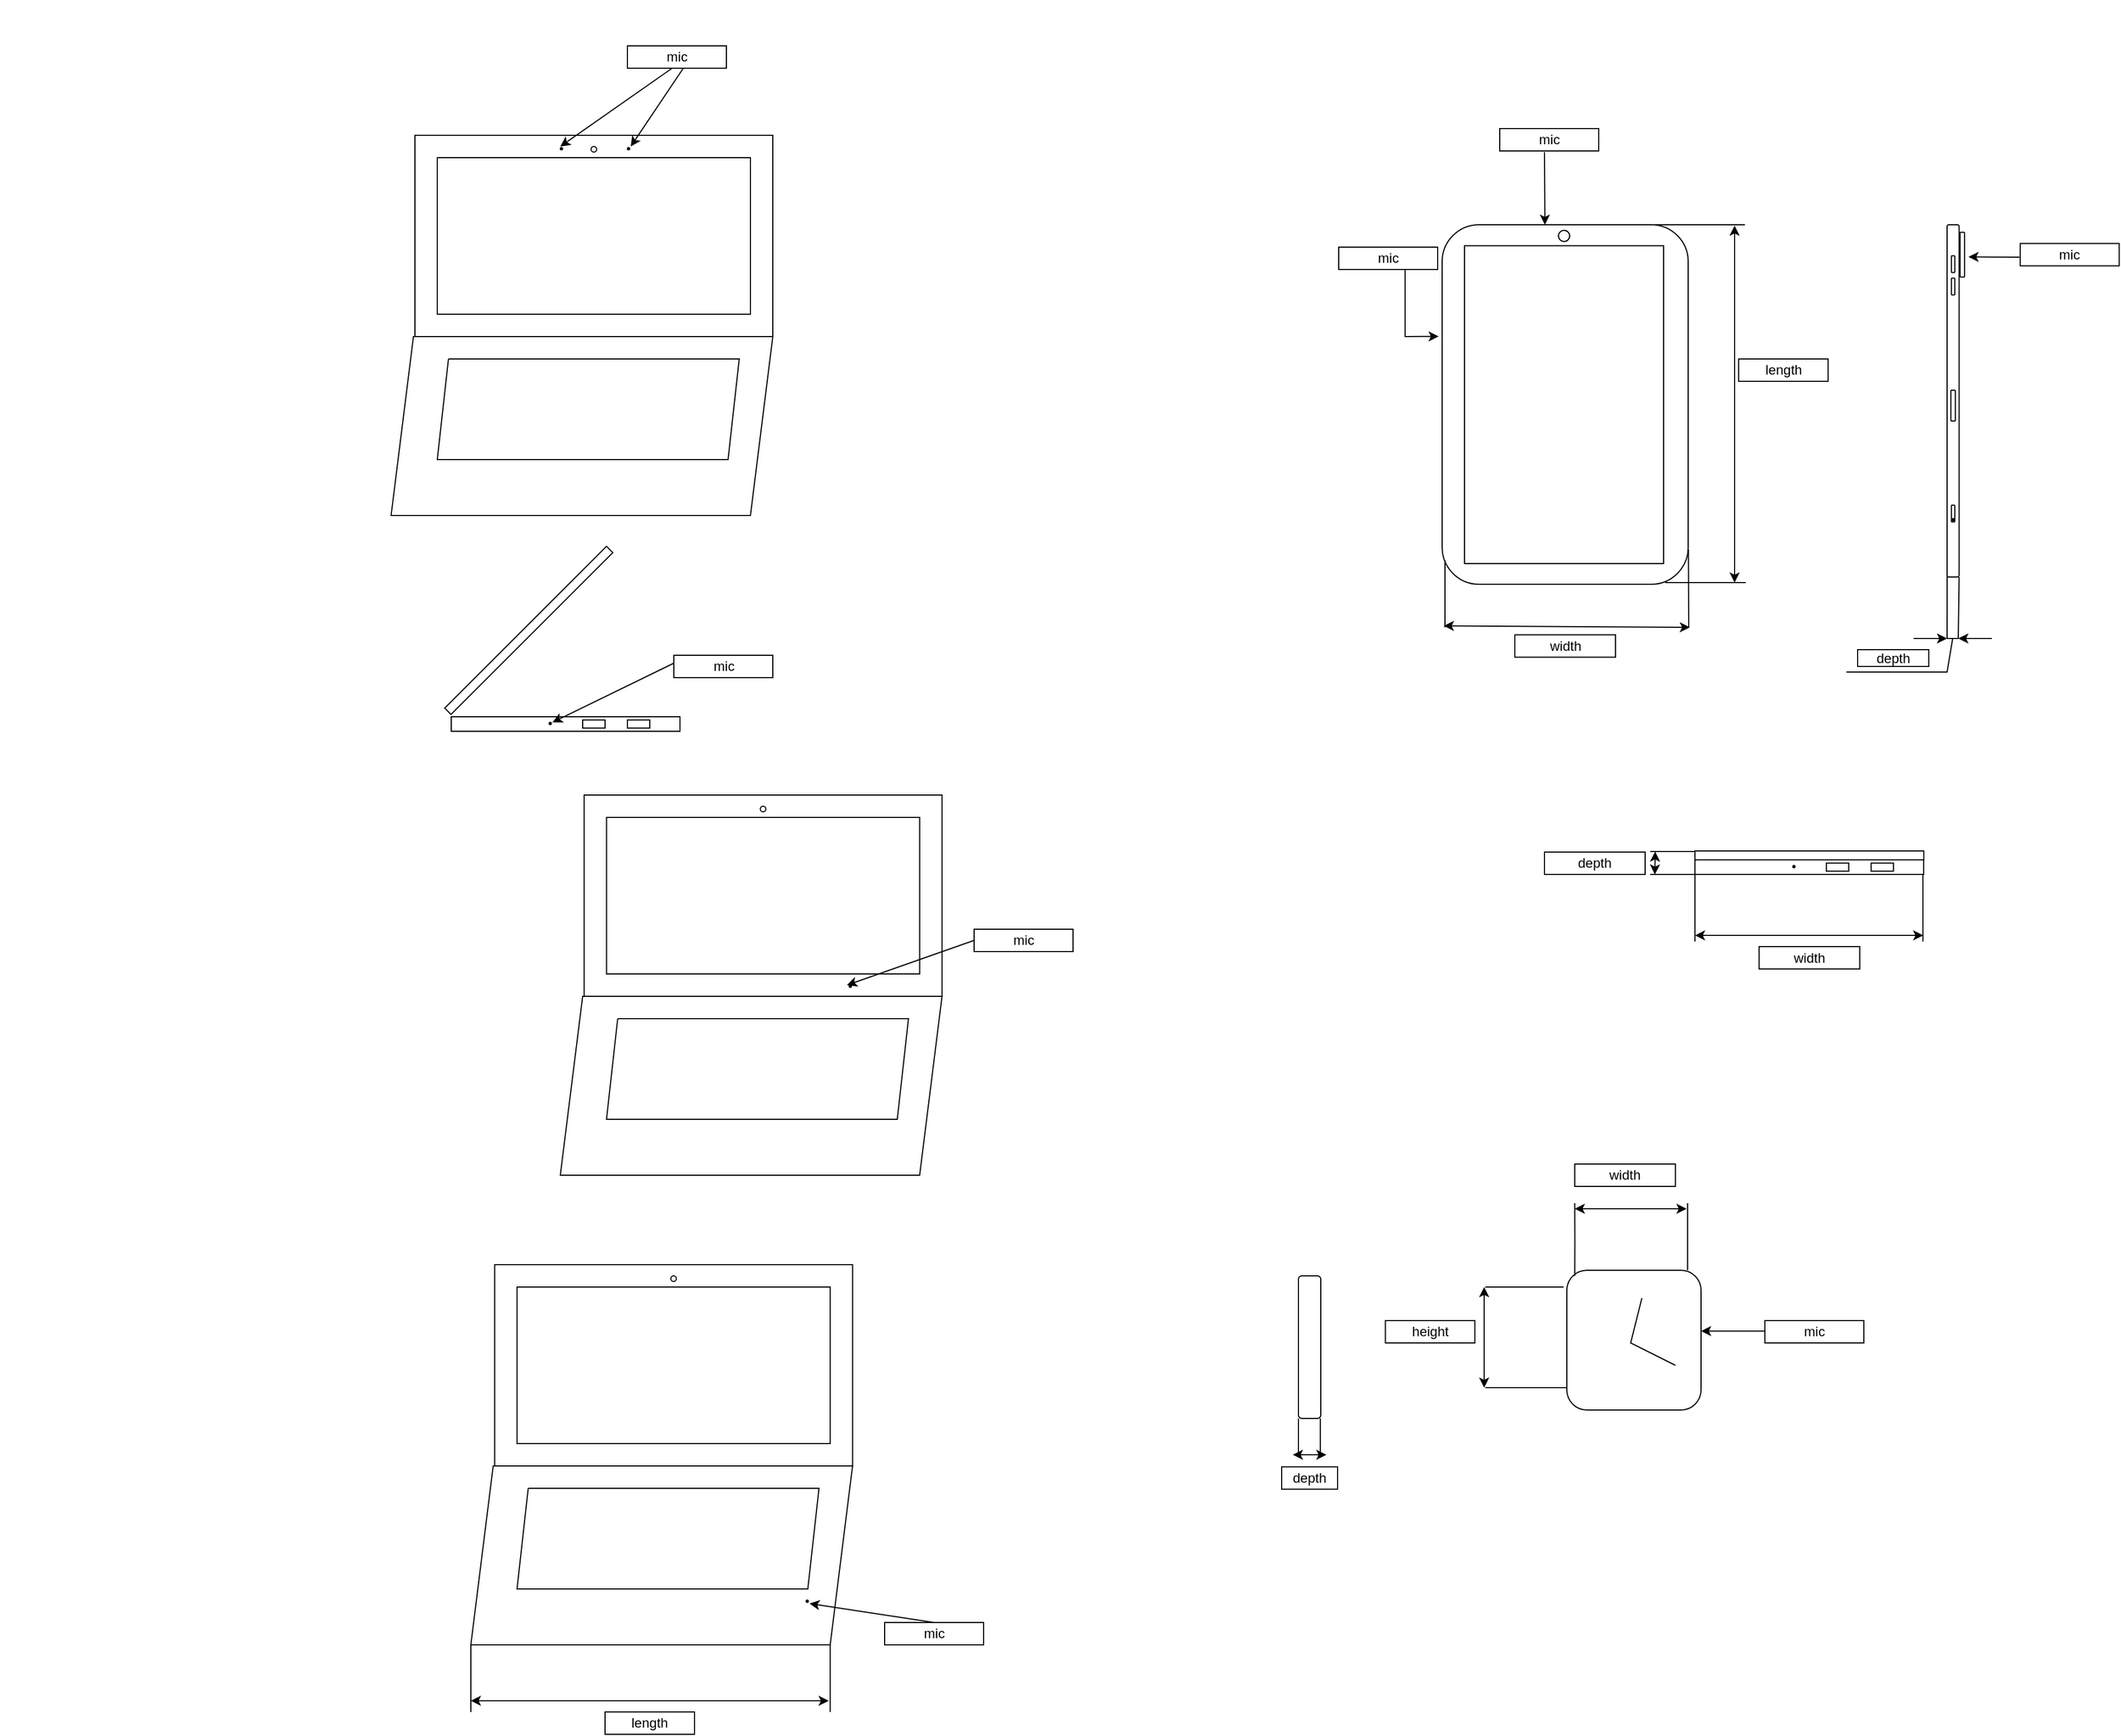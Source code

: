 <mxfile version="22.0.4" type="github">
  <diagram name="第 1 页" id="vi5O4z4F0Ay6VvC3fiWP">
    <mxGraphModel dx="1434" dy="750" grid="1" gridSize="10" guides="1" tooltips="1" connect="1" arrows="1" fold="1" page="1" pageScale="1" pageWidth="827" pageHeight="1169" math="0" shadow="0">
      <root>
        <mxCell id="0" />
        <mxCell id="1" parent="0" />
        <mxCell id="HQJH7odR56O9DyhHU2Db-8" value="" style="rounded=0;whiteSpace=wrap;html=1;strokeWidth=1;" parent="1" vertex="1">
          <mxGeometry x="370" y="120" width="320" height="180" as="geometry" />
        </mxCell>
        <mxCell id="HQJH7odR56O9DyhHU2Db-9" value="" style="rounded=0;whiteSpace=wrap;html=1;strokeWidth=1;" parent="1" vertex="1">
          <mxGeometry x="390" y="140" width="280" height="140" as="geometry" />
        </mxCell>
        <mxCell id="HQJH7odR56O9DyhHU2Db-14" value="" style="ellipse;whiteSpace=wrap;html=1;aspect=fixed;" parent="1" vertex="1">
          <mxGeometry x="527.5" y="130" width="5" height="5" as="geometry" />
        </mxCell>
        <mxCell id="HQJH7odR56O9DyhHU2Db-18" value="" style="shape=parallelogram;perimeter=parallelogramPerimeter;whiteSpace=wrap;html=1;fixedSize=1;rotation=0;" parent="1" vertex="1">
          <mxGeometry x="348.69" y="300" width="341.31" height="160" as="geometry" />
        </mxCell>
        <mxCell id="HQJH7odR56O9DyhHU2Db-23" value="" style="endArrow=none;html=1;rounded=0;" parent="1" edge="1">
          <mxGeometry width="50" height="50" relative="1" as="geometry">
            <mxPoint x="400" y="320" as="sourcePoint" />
            <mxPoint x="400" y="320" as="targetPoint" />
            <Array as="points">
              <mxPoint x="390" y="410" />
              <mxPoint x="650" y="410" />
              <mxPoint x="660" y="320" />
            </Array>
          </mxGeometry>
        </mxCell>
        <mxCell id="HQJH7odR56O9DyhHU2Db-27" value="" style="endArrow=classic;html=1;rounded=0;" parent="1" edge="1">
          <mxGeometry width="50" height="50" relative="1" as="geometry">
            <mxPoint x="610" y="60" as="sourcePoint" />
            <mxPoint x="563" y="130" as="targetPoint" />
            <Array as="points" />
          </mxGeometry>
        </mxCell>
        <mxCell id="HQJH7odR56O9DyhHU2Db-28" value="" style="ellipse;whiteSpace=wrap;html=1;aspect=fixed;" parent="1" vertex="1">
          <mxGeometry height="10" as="geometry" />
        </mxCell>
        <mxCell id="HQJH7odR56O9DyhHU2Db-32" value="" style="ellipse;whiteSpace=wrap;html=1;aspect=fixed;fillColor=#000000;" parent="1" vertex="1">
          <mxGeometry x="560" y="131" width="2" height="2" as="geometry" />
        </mxCell>
        <mxCell id="HQJH7odR56O9DyhHU2Db-33" value="" style="ellipse;whiteSpace=wrap;html=1;aspect=fixed;fillColor=#000000;" parent="1" vertex="1">
          <mxGeometry x="500" y="131" width="2" height="2" as="geometry" />
        </mxCell>
        <mxCell id="HQJH7odR56O9DyhHU2Db-36" value="" style="endArrow=classic;html=1;rounded=0;" parent="1" edge="1">
          <mxGeometry width="50" height="50" relative="1" as="geometry">
            <mxPoint x="600" y="60" as="sourcePoint" />
            <mxPoint x="500" y="130" as="targetPoint" />
            <Array as="points" />
          </mxGeometry>
        </mxCell>
        <mxCell id="HQJH7odR56O9DyhHU2Db-37" value="mic" style="rounded=0;whiteSpace=wrap;html=1;" parent="1" vertex="1">
          <mxGeometry x="560" y="40" width="88.5" height="20" as="geometry" />
        </mxCell>
        <mxCell id="HQJH7odR56O9DyhHU2Db-58" value="" style="rounded=0;whiteSpace=wrap;html=1;strokeWidth=1;" parent="1" vertex="1">
          <mxGeometry x="441.31" y="1130" width="320" height="180" as="geometry" />
        </mxCell>
        <mxCell id="HQJH7odR56O9DyhHU2Db-59" value="" style="rounded=0;whiteSpace=wrap;html=1;strokeWidth=1;" parent="1" vertex="1">
          <mxGeometry x="461.31" y="1150" width="280" height="140" as="geometry" />
        </mxCell>
        <mxCell id="HQJH7odR56O9DyhHU2Db-60" value="" style="ellipse;whiteSpace=wrap;html=1;aspect=fixed;" parent="1" vertex="1">
          <mxGeometry x="598.81" y="1140" width="5" height="5" as="geometry" />
        </mxCell>
        <mxCell id="HQJH7odR56O9DyhHU2Db-61" value="" style="shape=parallelogram;perimeter=parallelogramPerimeter;whiteSpace=wrap;html=1;fixedSize=1;rotation=0;" parent="1" vertex="1">
          <mxGeometry x="420" y="1310" width="341.31" height="160" as="geometry" />
        </mxCell>
        <mxCell id="HQJH7odR56O9DyhHU2Db-62" value="" style="endArrow=none;html=1;rounded=0;" parent="1" edge="1">
          <mxGeometry width="50" height="50" relative="1" as="geometry">
            <mxPoint x="471.31" y="1330" as="sourcePoint" />
            <mxPoint x="471.31" y="1330" as="targetPoint" />
            <Array as="points">
              <mxPoint x="461.31" y="1420" />
              <mxPoint x="721.31" y="1420" />
              <mxPoint x="731.31" y="1330" />
            </Array>
          </mxGeometry>
        </mxCell>
        <mxCell id="HQJH7odR56O9DyhHU2Db-66" value="" style="endArrow=classic;html=1;rounded=0;exitX=0.5;exitY=0;exitDx=0;exitDy=0;" parent="1" source="HQJH7odR56O9DyhHU2Db-67" edge="1">
          <mxGeometry width="50" height="50" relative="1" as="geometry">
            <mxPoint x="780" y="1480" as="sourcePoint" />
            <mxPoint x="722.81" y="1433" as="targetPoint" />
            <Array as="points" />
          </mxGeometry>
        </mxCell>
        <mxCell id="HQJH7odR56O9DyhHU2Db-67" value="mic" style="rounded=0;whiteSpace=wrap;html=1;" parent="1" vertex="1">
          <mxGeometry x="790" y="1450" width="88.5" height="20" as="geometry" />
        </mxCell>
        <mxCell id="HQJH7odR56O9DyhHU2Db-68" value="" style="ellipse;whiteSpace=wrap;html=1;aspect=fixed;fillColor=#000000;" parent="1" vertex="1">
          <mxGeometry x="719.81" y="1430" width="2" height="2" as="geometry" />
        </mxCell>
        <mxCell id="HQJH7odR56O9DyhHU2Db-77" value="" style="rounded=0;whiteSpace=wrap;html=1;strokeWidth=1;" parent="1" vertex="1">
          <mxGeometry x="521.31" y="710" width="320" height="180" as="geometry" />
        </mxCell>
        <mxCell id="HQJH7odR56O9DyhHU2Db-78" value="" style="rounded=0;whiteSpace=wrap;html=1;strokeWidth=1;" parent="1" vertex="1">
          <mxGeometry x="541.31" y="730" width="280" height="140" as="geometry" />
        </mxCell>
        <mxCell id="HQJH7odR56O9DyhHU2Db-79" value="" style="ellipse;whiteSpace=wrap;html=1;aspect=fixed;" parent="1" vertex="1">
          <mxGeometry x="678.81" y="720" width="5" height="5" as="geometry" />
        </mxCell>
        <mxCell id="HQJH7odR56O9DyhHU2Db-80" value="" style="shape=parallelogram;perimeter=parallelogramPerimeter;whiteSpace=wrap;html=1;fixedSize=1;rotation=0;" parent="1" vertex="1">
          <mxGeometry x="500" y="890" width="341.31" height="160" as="geometry" />
        </mxCell>
        <mxCell id="HQJH7odR56O9DyhHU2Db-81" value="" style="endArrow=none;html=1;rounded=0;" parent="1" edge="1">
          <mxGeometry width="50" height="50" relative="1" as="geometry">
            <mxPoint x="551.31" y="910" as="sourcePoint" />
            <mxPoint x="551.31" y="910" as="targetPoint" />
            <Array as="points">
              <mxPoint x="541.31" y="1000" />
              <mxPoint x="801.31" y="1000" />
              <mxPoint x="811.31" y="910" />
            </Array>
          </mxGeometry>
        </mxCell>
        <mxCell id="HQJH7odR56O9DyhHU2Db-82" value="" style="endArrow=classic;html=1;rounded=0;" parent="1" edge="1">
          <mxGeometry width="50" height="50" relative="1" as="geometry">
            <mxPoint x="870" y="840" as="sourcePoint" />
            <mxPoint x="756.31" y="880" as="targetPoint" />
            <Array as="points" />
          </mxGeometry>
        </mxCell>
        <mxCell id="HQJH7odR56O9DyhHU2Db-83" value="mic" style="rounded=0;whiteSpace=wrap;html=1;" parent="1" vertex="1">
          <mxGeometry x="870" y="830" width="88.5" height="20" as="geometry" />
        </mxCell>
        <mxCell id="HQJH7odR56O9DyhHU2Db-84" value="" style="ellipse;whiteSpace=wrap;html=1;aspect=fixed;fillColor=#000000;" parent="1" vertex="1">
          <mxGeometry x="758.31" y="880" width="2" height="2" as="geometry" />
        </mxCell>
        <mxCell id="HQJH7odR56O9DyhHU2Db-90" value="" style="rounded=0;whiteSpace=wrap;html=1;rotation=-45;" parent="1" vertex="1">
          <mxGeometry x="369.48" y="558.75" width="204.62" height="7.98" as="geometry" />
        </mxCell>
        <mxCell id="HQJH7odR56O9DyhHU2Db-91" value="" style="rounded=0;whiteSpace=wrap;html=1;" parent="1" vertex="1">
          <mxGeometry x="402.5" y="640" width="204.5" height="13" as="geometry" />
        </mxCell>
        <mxCell id="HQJH7odR56O9DyhHU2Db-92" value="" style="ellipse;whiteSpace=wrap;html=1;aspect=fixed;gradientColor=none;fillColor=#000000;" parent="1" vertex="1">
          <mxGeometry x="490" y="645" width="2" height="2" as="geometry" />
        </mxCell>
        <mxCell id="HQJH7odR56O9DyhHU2Db-93" value="" style="rounded=0;whiteSpace=wrap;html=1;" parent="1" vertex="1">
          <mxGeometry x="520" y="642.87" width="20" height="7.26" as="geometry" />
        </mxCell>
        <mxCell id="HQJH7odR56O9DyhHU2Db-98" value="" style="rounded=0;whiteSpace=wrap;html=1;" parent="1" vertex="1">
          <mxGeometry x="560" y="642.87" width="20" height="7.26" as="geometry" />
        </mxCell>
        <mxCell id="HQJH7odR56O9DyhHU2Db-100" value="" style="endArrow=classic;html=1;rounded=0;" parent="1" edge="1">
          <mxGeometry width="50" height="50" relative="1" as="geometry">
            <mxPoint x="601.69" y="592" as="sourcePoint" />
            <mxPoint x="493.0" y="645" as="targetPoint" />
            <Array as="points" />
          </mxGeometry>
        </mxCell>
        <mxCell id="HQJH7odR56O9DyhHU2Db-101" value="mic" style="rounded=0;whiteSpace=wrap;html=1;" parent="1" vertex="1">
          <mxGeometry x="601.5" y="585" width="88.5" height="20" as="geometry" />
        </mxCell>
        <mxCell id="HQJH7odR56O9DyhHU2Db-107" value="" style="endArrow=classic;html=1;rounded=0;entryX=-0.005;entryY=0.343;entryDx=0;entryDy=0;entryPerimeter=0;" parent="1" edge="1">
          <mxGeometry width="50" height="50" relative="1" as="geometry">
            <mxPoint x="1255.38" y="240" as="sourcePoint" />
            <mxPoint x="1285.412" y="299.842" as="targetPoint" />
            <Array as="points">
              <mxPoint x="1255.38" y="300" />
            </Array>
          </mxGeometry>
        </mxCell>
        <mxCell id="HQJH7odR56O9DyhHU2Db-110" value="mic" style="rounded=0;whiteSpace=wrap;html=1;" parent="1" vertex="1">
          <mxGeometry x="1340" y="114" width="88.5" height="20" as="geometry" />
        </mxCell>
        <mxCell id="HQJH7odR56O9DyhHU2Db-114" value="mic" style="rounded=0;whiteSpace=wrap;html=1;" parent="1" vertex="1">
          <mxGeometry x="1196" y="220" width="88.5" height="20" as="geometry" />
        </mxCell>
        <mxCell id="HQJH7odR56O9DyhHU2Db-133" value="height" style="rounded=0;whiteSpace=wrap;html=1;" parent="1" vertex="1">
          <mxGeometry x="1237.75" y="1180" width="80" height="20" as="geometry" />
        </mxCell>
        <mxCell id="HQJH7odR56O9DyhHU2Db-134" value="" style="rounded=1;whiteSpace=wrap;html=1;" parent="1" vertex="1">
          <mxGeometry x="1160" y="1140" width="20" height="127.5" as="geometry" />
        </mxCell>
        <mxCell id="HQJH7odR56O9DyhHU2Db-136" value="" style="endArrow=none;html=1;rounded=0;" parent="1" edge="1">
          <mxGeometry width="50" height="50" relative="1" as="geometry">
            <mxPoint x="1160" y="1300" as="sourcePoint" />
            <mxPoint x="1160" y="1267.5" as="targetPoint" />
          </mxGeometry>
        </mxCell>
        <mxCell id="HQJH7odR56O9DyhHU2Db-138" value="" style="endArrow=none;html=1;rounded=0;" parent="1" edge="1">
          <mxGeometry width="50" height="50" relative="1" as="geometry">
            <mxPoint x="1179.6" y="1300" as="sourcePoint" />
            <mxPoint x="1179.6" y="1267.5" as="targetPoint" />
          </mxGeometry>
        </mxCell>
        <mxCell id="HQJH7odR56O9DyhHU2Db-139" value="" style="endArrow=classic;startArrow=classic;html=1;rounded=0;" parent="1" edge="1">
          <mxGeometry width="50" height="50" relative="1" as="geometry">
            <mxPoint x="1155" y="1300" as="sourcePoint" />
            <mxPoint x="1185" y="1300" as="targetPoint" />
          </mxGeometry>
        </mxCell>
        <mxCell id="HQJH7odR56O9DyhHU2Db-140" value="depth" style="rounded=0;whiteSpace=wrap;html=1;" parent="1" vertex="1">
          <mxGeometry x="1145" y="1310.79" width="50" height="20" as="geometry" />
        </mxCell>
        <mxCell id="lpM_6XrUlt4nOv4jrjnX-1" value="" style="rounded=1;whiteSpace=wrap;html=1;rotation=90;" parent="1" vertex="1">
          <mxGeometry x="1237.75" y="250.75" width="321.5" height="220" as="geometry" />
        </mxCell>
        <mxCell id="lpM_6XrUlt4nOv4jrjnX-2" value="" style="rounded=0;whiteSpace=wrap;html=1;rotation=90;" parent="1" vertex="1">
          <mxGeometry x="1255.38" y="271.88" width="284.25" height="178" as="geometry" />
        </mxCell>
        <mxCell id="lpM_6XrUlt4nOv4jrjnX-3" value="" style="ellipse;whiteSpace=wrap;html=1;aspect=fixed;" parent="1" vertex="1">
          <mxGeometry x="1392.51" y="205" width="10" height="10" as="geometry" />
        </mxCell>
        <mxCell id="lpM_6XrUlt4nOv4jrjnX-4" value="" style="endArrow=classic;html=1;rounded=0;" parent="1" edge="1">
          <mxGeometry width="50" height="50" relative="1" as="geometry">
            <mxPoint x="1380" y="135" as="sourcePoint" />
            <mxPoint x="1380.38" y="200" as="targetPoint" />
          </mxGeometry>
        </mxCell>
        <mxCell id="lpM_6XrUlt4nOv4jrjnX-41" value="" style="endArrow=none;html=1;rounded=0;" parent="1" edge="1">
          <mxGeometry width="50" height="50" relative="1" as="geometry">
            <mxPoint x="420" y="1530" as="sourcePoint" />
            <mxPoint x="420" y="1470" as="targetPoint" />
          </mxGeometry>
        </mxCell>
        <mxCell id="lpM_6XrUlt4nOv4jrjnX-44" value="" style="endArrow=none;html=1;rounded=0;" parent="1" edge="1">
          <mxGeometry width="50" height="50" relative="1" as="geometry">
            <mxPoint x="741.31" y="1530" as="sourcePoint" />
            <mxPoint x="741.31" y="1470" as="targetPoint" />
          </mxGeometry>
        </mxCell>
        <mxCell id="lpM_6XrUlt4nOv4jrjnX-45" value="" style="endArrow=classic;startArrow=classic;html=1;rounded=0;" parent="1" edge="1">
          <mxGeometry width="50" height="50" relative="1" as="geometry">
            <mxPoint x="420" y="1520" as="sourcePoint" />
            <mxPoint x="740" y="1520" as="targetPoint" />
          </mxGeometry>
        </mxCell>
        <mxCell id="lpM_6XrUlt4nOv4jrjnX-46" value="length" style="rounded=0;whiteSpace=wrap;html=1;" parent="1" vertex="1">
          <mxGeometry x="540" y="1530" width="80" height="20" as="geometry" />
        </mxCell>
        <mxCell id="lpM_6XrUlt4nOv4jrjnX-49" value="" style="endArrow=none;html=1;rounded=0;entryX=0.903;entryY=-0.001;entryDx=0;entryDy=0;entryPerimeter=0;" parent="1" target="lpM_6XrUlt4nOv4jrjnX-1" edge="1">
          <mxGeometry width="50" height="50" relative="1" as="geometry">
            <mxPoint x="1509" y="560" as="sourcePoint" />
            <mxPoint x="1510" y="490" as="targetPoint" />
          </mxGeometry>
        </mxCell>
        <mxCell id="lpM_6XrUlt4nOv4jrjnX-51" value="" style="endArrow=none;html=1;rounded=0;" parent="1" edge="1">
          <mxGeometry width="50" height="50" relative="1" as="geometry">
            <mxPoint x="1291" y="560" as="sourcePoint" />
            <mxPoint x="1291" y="500" as="targetPoint" />
          </mxGeometry>
        </mxCell>
        <mxCell id="lpM_6XrUlt4nOv4jrjnX-52" value="" style="endArrow=classic;startArrow=classic;html=1;rounded=0;" parent="1" edge="1">
          <mxGeometry width="50" height="50" relative="1" as="geometry">
            <mxPoint x="1290" y="558.75" as="sourcePoint" />
            <mxPoint x="1510" y="560" as="targetPoint" />
          </mxGeometry>
        </mxCell>
        <mxCell id="lpM_6XrUlt4nOv4jrjnX-54" value="width" style="rounded=0;whiteSpace=wrap;html=1;" parent="1" vertex="1">
          <mxGeometry x="1353.5" y="566.73" width="90" height="20" as="geometry" />
        </mxCell>
        <mxCell id="lpM_6XrUlt4nOv4jrjnX-73" value="" style="endArrow=none;html=1;rounded=0;" parent="1" edge="1">
          <mxGeometry width="50" height="50" relative="1" as="geometry">
            <mxPoint x="1478.88" y="200" as="sourcePoint" />
            <mxPoint x="1559.25" y="200" as="targetPoint" />
          </mxGeometry>
        </mxCell>
        <mxCell id="lpM_6XrUlt4nOv4jrjnX-74" value="" style="endArrow=none;html=1;rounded=0;" parent="1" edge="1">
          <mxGeometry width="50" height="50" relative="1" as="geometry">
            <mxPoint x="1487.87" y="520" as="sourcePoint" />
            <mxPoint x="1560" y="520" as="targetPoint" />
          </mxGeometry>
        </mxCell>
        <mxCell id="lpM_6XrUlt4nOv4jrjnX-75" value="" style="endArrow=classic;startArrow=classic;html=1;rounded=0;" parent="1" edge="1">
          <mxGeometry width="50" height="50" relative="1" as="geometry">
            <mxPoint x="1550" y="520" as="sourcePoint" />
            <mxPoint x="1550" y="200.75" as="targetPoint" />
          </mxGeometry>
        </mxCell>
        <mxCell id="lpM_6XrUlt4nOv4jrjnX-77" value="length" style="rounded=0;whiteSpace=wrap;html=1;" parent="1" vertex="1">
          <mxGeometry x="1553.62" y="320" width="80" height="20" as="geometry" />
        </mxCell>
        <mxCell id="lpM_6XrUlt4nOv4jrjnX-87" value="mic" style="rounded=0;whiteSpace=wrap;html=1;" parent="1" vertex="1">
          <mxGeometry x="1805.375" y="216.745" width="88.5" height="20" as="geometry" />
        </mxCell>
        <mxCell id="lpM_6XrUlt4nOv4jrjnX-88" value="" style="endArrow=classic;html=1;rounded=0;exitX=-0.007;exitY=0.612;exitDx=0;exitDy=0;exitPerimeter=0;" parent="1" source="lpM_6XrUlt4nOv4jrjnX-87" edge="1">
          <mxGeometry width="50" height="50" relative="1" as="geometry">
            <mxPoint x="1809.125" y="228.745" as="sourcePoint" />
            <mxPoint x="1759.125" y="228.745" as="targetPoint" />
          </mxGeometry>
        </mxCell>
        <mxCell id="lpM_6XrUlt4nOv4jrjnX-89" value="" style="rounded=1;whiteSpace=wrap;html=1;rotation=90;" parent="1" vertex="1">
          <mxGeometry x="1587.875" y="352.125" width="315" height="10.75" as="geometry" />
        </mxCell>
        <mxCell id="lpM_6XrUlt4nOv4jrjnX-90" value="" style="rounded=1;whiteSpace=wrap;html=1;rotation=90;" parent="1" vertex="1">
          <mxGeometry x="1733.625" y="224.745" width="40" height="4" as="geometry" />
        </mxCell>
        <mxCell id="lpM_6XrUlt4nOv4jrjnX-91" value="" style="rounded=1;whiteSpace=wrap;html=1;rotation=90;" parent="1" vertex="1">
          <mxGeometry x="1737.875" y="233.745" width="15" height="3" as="geometry" />
        </mxCell>
        <mxCell id="lpM_6XrUlt4nOv4jrjnX-92" value="" style="rounded=1;whiteSpace=wrap;html=1;rotation=90;" parent="1" vertex="1">
          <mxGeometry x="1737.875" y="253.745" width="15" height="3" as="geometry" />
        </mxCell>
        <mxCell id="lpM_6XrUlt4nOv4jrjnX-93" value="" style="rounded=1;whiteSpace=wrap;html=1;rotation=90;" parent="1" vertex="1">
          <mxGeometry x="1731.625" y="359.745" width="27.5" height="4" as="geometry" />
        </mxCell>
        <mxCell id="lpM_6XrUlt4nOv4jrjnX-94" value="" style="rounded=1;whiteSpace=wrap;html=1;rotation=90;" parent="1" vertex="1">
          <mxGeometry x="1737.875" y="456.745" width="15" height="3" as="geometry" />
        </mxCell>
        <mxCell id="lpM_6XrUlt4nOv4jrjnX-95" value="" style="ellipse;whiteSpace=wrap;html=1;aspect=fixed;fillColor=#000000;" parent="1" vertex="1">
          <mxGeometry x="1744.375" y="462.745" width="2" height="2" as="geometry" />
        </mxCell>
        <mxCell id="lpM_6XrUlt4nOv4jrjnX-104" value="" style="endArrow=none;html=1;rounded=0;entryX=0.998;entryY=0.996;entryDx=0;entryDy=0;entryPerimeter=0;" parent="1" target="lpM_6XrUlt4nOv4jrjnX-89" edge="1">
          <mxGeometry width="50" height="50" relative="1" as="geometry">
            <mxPoint x="1740" y="570" as="sourcePoint" />
            <mxPoint x="1737.87" y="516.73" as="targetPoint" />
          </mxGeometry>
        </mxCell>
        <mxCell id="lpM_6XrUlt4nOv4jrjnX-105" value="" style="endArrow=none;html=1;rounded=0;entryX=1;entryY=0;entryDx=0;entryDy=0;" parent="1" target="lpM_6XrUlt4nOv4jrjnX-89" edge="1">
          <mxGeometry width="50" height="50" relative="1" as="geometry">
            <mxPoint x="1750" y="570" as="sourcePoint" />
            <mxPoint x="1760" y="510.73" as="targetPoint" />
          </mxGeometry>
        </mxCell>
        <mxCell id="lpM_6XrUlt4nOv4jrjnX-106" value="" style="endArrow=classic;html=1;rounded=0;" parent="1" edge="1">
          <mxGeometry width="50" height="50" relative="1" as="geometry">
            <mxPoint x="1710" y="570" as="sourcePoint" />
            <mxPoint x="1740" y="570" as="targetPoint" />
          </mxGeometry>
        </mxCell>
        <mxCell id="lpM_6XrUlt4nOv4jrjnX-107" value="" style="endArrow=classic;html=1;rounded=0;" parent="1" edge="1">
          <mxGeometry width="50" height="50" relative="1" as="geometry">
            <mxPoint x="1780" y="570" as="sourcePoint" />
            <mxPoint x="1750" y="570" as="targetPoint" />
          </mxGeometry>
        </mxCell>
        <mxCell id="lpM_6XrUlt4nOv4jrjnX-108" value="" style="endArrow=none;html=1;rounded=0;" parent="1" edge="1">
          <mxGeometry width="50" height="50" relative="1" as="geometry">
            <mxPoint x="1740" y="570" as="sourcePoint" />
            <mxPoint x="1750" y="570" as="targetPoint" />
          </mxGeometry>
        </mxCell>
        <mxCell id="lpM_6XrUlt4nOv4jrjnX-109" value="" style="endArrow=none;html=1;rounded=0;" parent="1" edge="1">
          <mxGeometry width="50" height="50" relative="1" as="geometry">
            <mxPoint x="1650" y="600" as="sourcePoint" />
            <mxPoint x="1745" y="570" as="targetPoint" />
            <Array as="points">
              <mxPoint x="1740" y="600" />
            </Array>
          </mxGeometry>
        </mxCell>
        <mxCell id="lpM_6XrUlt4nOv4jrjnX-111" value="depth" style="rounded=0;whiteSpace=wrap;html=1;" parent="1" vertex="1">
          <mxGeometry x="1660" y="580" width="63.62" height="15" as="geometry" />
        </mxCell>
        <mxCell id="lpM_6XrUlt4nOv4jrjnX-113" value="" style="rounded=0;whiteSpace=wrap;html=1;rotation=0;" parent="1" vertex="1">
          <mxGeometry x="1514.565" y="760" width="204.62" height="7.98" as="geometry" />
        </mxCell>
        <mxCell id="lpM_6XrUlt4nOv4jrjnX-114" value="" style="rounded=0;whiteSpace=wrap;html=1;" parent="1" vertex="1">
          <mxGeometry x="1514.565" y="767.98" width="204.5" height="13" as="geometry" />
        </mxCell>
        <mxCell id="lpM_6XrUlt4nOv4jrjnX-115" value="" style="ellipse;whiteSpace=wrap;html=1;aspect=fixed;gradientColor=none;fillColor=#000000;" parent="1" vertex="1">
          <mxGeometry x="1602.065" y="772.98" width="2" height="2" as="geometry" />
        </mxCell>
        <mxCell id="lpM_6XrUlt4nOv4jrjnX-116" value="" style="rounded=0;whiteSpace=wrap;html=1;" parent="1" vertex="1">
          <mxGeometry x="1632.065" y="770.85" width="20" height="7.26" as="geometry" />
        </mxCell>
        <mxCell id="lpM_6XrUlt4nOv4jrjnX-117" value="" style="rounded=0;whiteSpace=wrap;html=1;" parent="1" vertex="1">
          <mxGeometry x="1672.065" y="770.85" width="20" height="7.26" as="geometry" />
        </mxCell>
        <mxCell id="lpM_6XrUlt4nOv4jrjnX-118" value="" style="endArrow=none;html=1;rounded=0;" parent="1" edge="1">
          <mxGeometry width="50" height="50" relative="1" as="geometry">
            <mxPoint x="1514.57" y="780.985" as="sourcePoint" />
            <mxPoint x="1514.57" y="840.985" as="targetPoint" />
          </mxGeometry>
        </mxCell>
        <mxCell id="lpM_6XrUlt4nOv4jrjnX-119" value="" style="endArrow=none;html=1;rounded=0;" parent="1" edge="1">
          <mxGeometry width="50" height="50" relative="1" as="geometry">
            <mxPoint x="1718.38" y="780.985" as="sourcePoint" />
            <mxPoint x="1718.38" y="840.985" as="targetPoint" />
          </mxGeometry>
        </mxCell>
        <mxCell id="lpM_6XrUlt4nOv4jrjnX-120" value="" style="endArrow=classic;startArrow=classic;html=1;rounded=0;" parent="1" edge="1">
          <mxGeometry width="50" height="50" relative="1" as="geometry">
            <mxPoint x="1514.57" y="835.555" as="sourcePoint" />
            <mxPoint x="1718.69" y="835.555" as="targetPoint" />
          </mxGeometry>
        </mxCell>
        <mxCell id="lpM_6XrUlt4nOv4jrjnX-121" value="width" style="rounded=0;whiteSpace=wrap;html=1;" parent="1" vertex="1">
          <mxGeometry x="1571.88" y="845.555" width="90" height="20" as="geometry" />
        </mxCell>
        <mxCell id="lpM_6XrUlt4nOv4jrjnX-122" value="" style="endArrow=none;html=1;rounded=0;" parent="1" edge="1">
          <mxGeometry width="50" height="50" relative="1" as="geometry">
            <mxPoint x="1474.57" y="760.555" as="sourcePoint" />
            <mxPoint x="1514.57" y="760.555" as="targetPoint" />
          </mxGeometry>
        </mxCell>
        <mxCell id="lpM_6XrUlt4nOv4jrjnX-123" value="" style="endArrow=none;html=1;rounded=0;" parent="1" edge="1">
          <mxGeometry width="50" height="50" relative="1" as="geometry">
            <mxPoint x="1474.57" y="780.985" as="sourcePoint" />
            <mxPoint x="1514.57" y="780.985" as="targetPoint" />
          </mxGeometry>
        </mxCell>
        <mxCell id="lpM_6XrUlt4nOv4jrjnX-124" value="" style="endArrow=classic;startArrow=classic;html=1;rounded=0;" parent="1" edge="1">
          <mxGeometry width="50" height="50" relative="1" as="geometry">
            <mxPoint x="1478.69" y="781.105" as="sourcePoint" />
            <mxPoint x="1478.99" y="760.555" as="targetPoint" />
          </mxGeometry>
        </mxCell>
        <mxCell id="lpM_6XrUlt4nOv4jrjnX-125" value="depth" style="rounded=0;whiteSpace=wrap;html=1;rotation=0;" parent="1" vertex="1">
          <mxGeometry x="1380" y="760.985" width="90" height="20" as="geometry" />
        </mxCell>
        <mxCell id="lpM_6XrUlt4nOv4jrjnX-126" value="" style="rounded=1;whiteSpace=wrap;html=1;" parent="1" vertex="1">
          <mxGeometry x="1400" y="1135" width="120" height="125" as="geometry" />
        </mxCell>
        <mxCell id="lpM_6XrUlt4nOv4jrjnX-127" value="" style="endArrow=none;html=1;rounded=0;" parent="1" edge="1">
          <mxGeometry width="50" height="50" relative="1" as="geometry">
            <mxPoint x="1497.07" y="1220" as="sourcePoint" />
            <mxPoint x="1467.07" y="1160" as="targetPoint" />
            <Array as="points">
              <mxPoint x="1457.07" y="1200" />
            </Array>
          </mxGeometry>
        </mxCell>
        <mxCell id="lpM_6XrUlt4nOv4jrjnX-128" value="" style="endArrow=classic;html=1;rounded=0;" parent="1" edge="1">
          <mxGeometry width="50" height="50" relative="1" as="geometry">
            <mxPoint x="1580" y="1189.41" as="sourcePoint" />
            <mxPoint x="1520" y="1189.41" as="targetPoint" />
          </mxGeometry>
        </mxCell>
        <mxCell id="lpM_6XrUlt4nOv4jrjnX-129" value="mic" style="rounded=0;whiteSpace=wrap;html=1;" parent="1" vertex="1">
          <mxGeometry x="1577.07" y="1180" width="88.5" height="20" as="geometry" />
        </mxCell>
        <mxCell id="lpM_6XrUlt4nOv4jrjnX-130" value="" style="endArrow=none;html=1;rounded=0;" parent="1" edge="1">
          <mxGeometry width="50" height="50" relative="1" as="geometry">
            <mxPoint x="1507.95" y="1135" as="sourcePoint" />
            <mxPoint x="1507.95" y="1075" as="targetPoint" />
          </mxGeometry>
        </mxCell>
        <mxCell id="lpM_6XrUlt4nOv4jrjnX-131" value="" style="endArrow=none;html=1;rounded=0;exitX=0.059;exitY=0.04;exitDx=0;exitDy=0;exitPerimeter=0;" parent="1" source="lpM_6XrUlt4nOv4jrjnX-126" edge="1">
          <mxGeometry width="50" height="50" relative="1" as="geometry">
            <mxPoint x="1407.07" y="1135" as="sourcePoint" />
            <mxPoint x="1407.07" y="1075" as="targetPoint" />
            <Array as="points">
              <mxPoint x="1407.19" y="1110" />
            </Array>
          </mxGeometry>
        </mxCell>
        <mxCell id="lpM_6XrUlt4nOv4jrjnX-132" value="width" style="rounded=0;whiteSpace=wrap;html=1;" parent="1" vertex="1">
          <mxGeometry x="1407.07" y="1040" width="90" height="20" as="geometry" />
        </mxCell>
        <mxCell id="lpM_6XrUlt4nOv4jrjnX-133" value="" style="endArrow=classic;startArrow=classic;html=1;rounded=0;" parent="1" edge="1">
          <mxGeometry width="50" height="50" relative="1" as="geometry">
            <mxPoint x="1407.07" y="1080" as="sourcePoint" />
            <mxPoint x="1507.07" y="1080" as="targetPoint" />
          </mxGeometry>
        </mxCell>
        <mxCell id="lpM_6XrUlt4nOv4jrjnX-134" value="" style="endArrow=none;html=1;rounded=0;" parent="1" edge="1">
          <mxGeometry width="50" height="50" relative="1" as="geometry">
            <mxPoint x="1327.07" y="1150" as="sourcePoint" />
            <mxPoint x="1397.07" y="1150" as="targetPoint" />
          </mxGeometry>
        </mxCell>
        <mxCell id="lpM_6XrUlt4nOv4jrjnX-135" value="" style="endArrow=none;html=1;rounded=0;" parent="1" edge="1">
          <mxGeometry width="50" height="50" relative="1" as="geometry">
            <mxPoint x="1327.07" y="1240" as="sourcePoint" />
            <mxPoint x="1400" y="1240" as="targetPoint" />
          </mxGeometry>
        </mxCell>
        <mxCell id="lpM_6XrUlt4nOv4jrjnX-136" value="" style="endArrow=classic;startArrow=classic;html=1;rounded=0;" parent="1" edge="1">
          <mxGeometry width="50" height="50" relative="1" as="geometry">
            <mxPoint x="1326.07" y="1240" as="sourcePoint" />
            <mxPoint x="1326.07" y="1150" as="targetPoint" />
          </mxGeometry>
        </mxCell>
      </root>
    </mxGraphModel>
  </diagram>
</mxfile>
